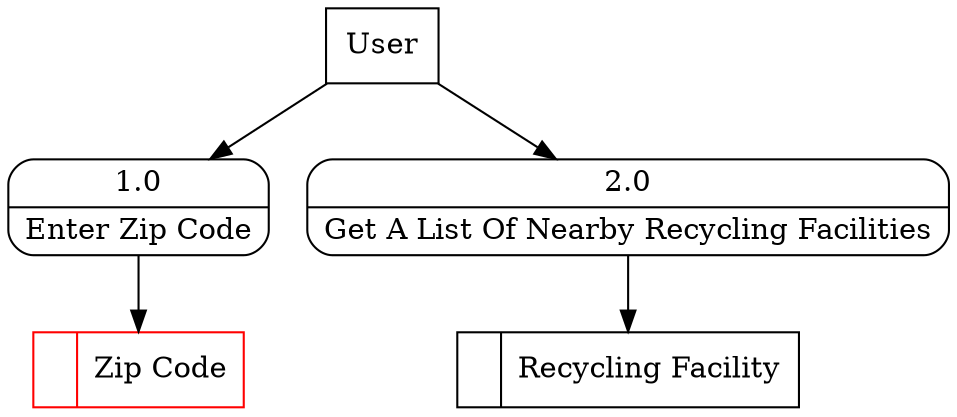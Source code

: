 digraph dfd2{ 
node[shape=record]
200 [label="<f0>  |<f1> Zip Code " color=red];
201 [label="<f0>  |<f1> Recycling Facility " ];
202 [label="User" shape=box];
203 [label="{<f0> 1.0|<f1> Enter Zip Code }" shape=Mrecord];
204 [label="{<f0> 2.0|<f1> Get A List Of Nearby Recycling Facilities }" shape=Mrecord];
202 -> 203
202 -> 204
203 -> 200
204 -> 201
}
